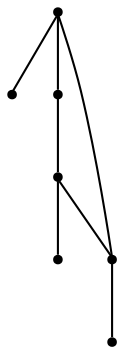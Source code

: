graph {
  node [shape=point,comment="{\"directed\":false,\"doi\":\"10.1007/978-3-319-50106-2_27\",\"figure\":\"3 (3)\"}"]

  v0 [pos="1308.8939111294385,1392.1893352954316"]
  v1 [pos="1184.8283934231724,1583.9175107855854"]
  v2 [pos="1150.9948086360225,1392.1893352954314"]
  v3 [pos="1275.0562566835558,1583.9175107855854"]
  v4 [pos="1150.9948086360225,1550.083418630605"]
  v5 [pos="1342.726383119279,1471.134278570952"]
  v6 [pos="1308.8939111294387,1550.083418630605"]

  v0 -- v1 [id="-1",pos="1308.8939111294385,1392.1893352954316 1226.186904383857,1437.3001864159714 1184.826199622762,1501.2136478548791 1184.8283934231724,1583.9175107855854"]
  v2 -- v3 [id="-2",pos="1150.9948086360225,1392.1893352954314 1233.7048358314448,1437.3001864159714 1275.0614709338072,1501.2136478548791 1275.0562566835558,1583.9175107855854"]
  v4 -- v5 [id="-3",pos="1150.9948086360225,1550.083418630605 1211.1430293480516,1497.4506585908364 1275.0614709338072,1471.134278570952 1342.726383119279,1471.134278570952"]
  v0 -- v6 [id="-4",pos="1308.8939111294385,1392.1893352954316 1308.8939111294387,1550.083418630605 1308.8939111294387,1550.083418630605 1308.8939111294387,1550.083418630605"]
  v6 -- v4 [id="-5",pos="1308.8939111294387,1550.083418630605 1150.9948086360225,1550.083418630605 1150.9948086360225,1550.083418630605 1150.9948086360225,1550.083418630605"]
  v2 -- v0 [id="-7",pos="1150.9948086360225,1392.1893352954314 1308.8939111294385,1392.1893352954316 1308.8939111294385,1392.1893352954316 1308.8939111294385,1392.1893352954316"]
  v4 -- v2 [id="-8",pos="1150.9948086360225,1550.083418630605 1150.9948086360225,1392.1893352954314 1150.9948086360225,1392.1893352954314 1150.9948086360225,1392.1893352954314"]
}